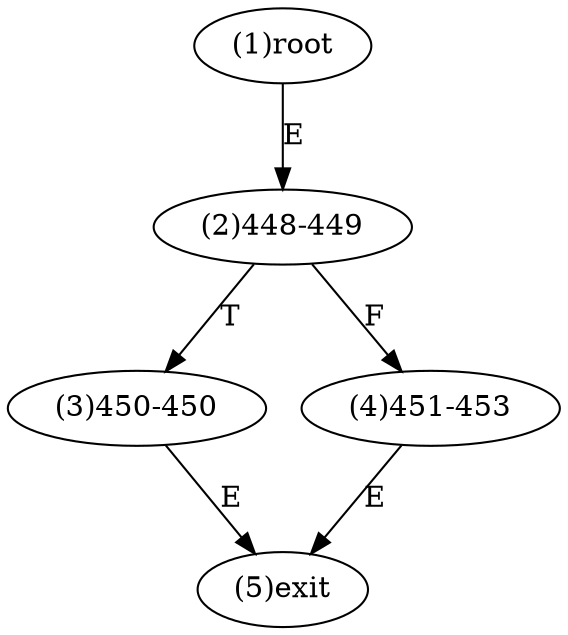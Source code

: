 digraph "" { 
1[ label="(1)root"];
2[ label="(2)448-449"];
3[ label="(3)450-450"];
4[ label="(4)451-453"];
5[ label="(5)exit"];
1->2[ label="E"];
2->4[ label="F"];
2->3[ label="T"];
3->5[ label="E"];
4->5[ label="E"];
}